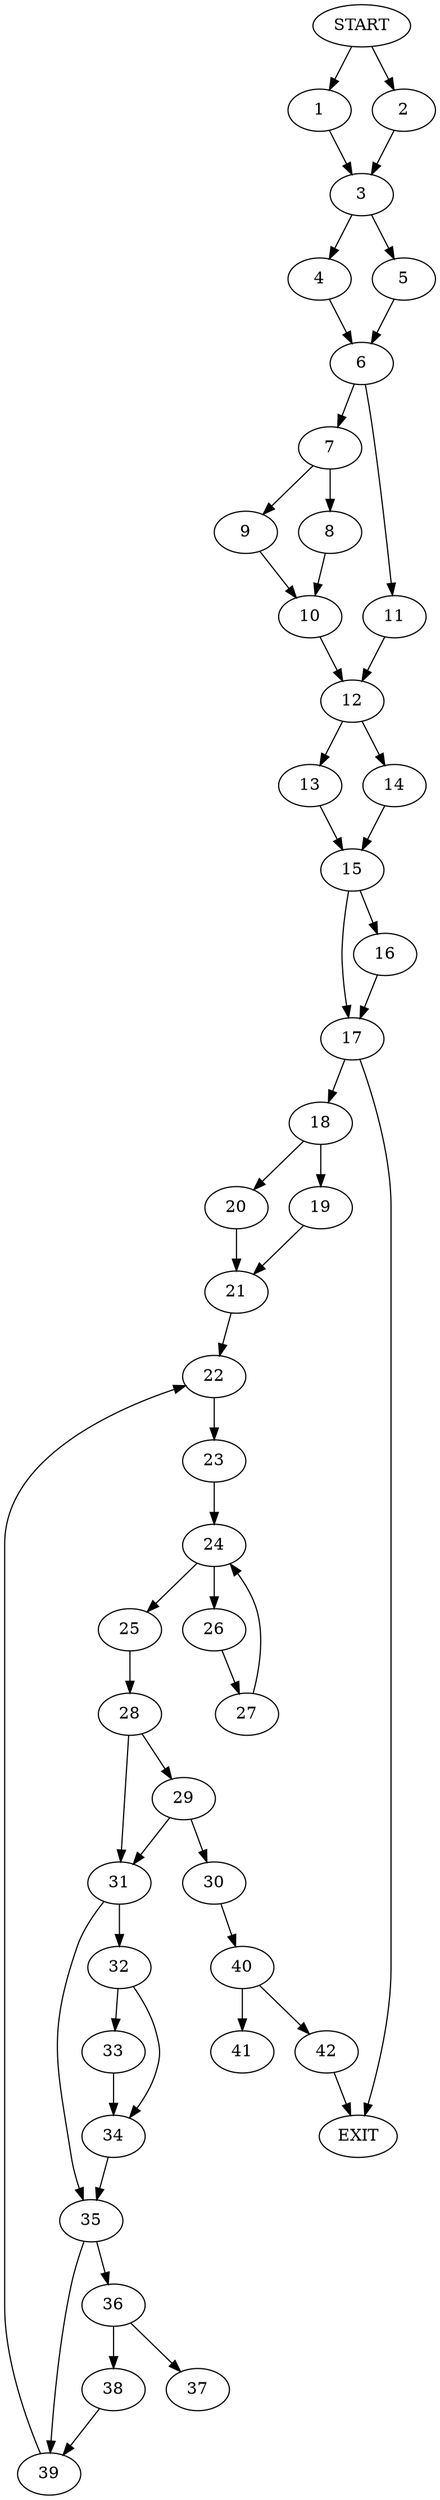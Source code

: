 digraph { 
0 [label="START"];
1;
2;
3;
4;
5;
6;
7;
8;
9;
10;
11;
12;
13;
14;
15;
16;
17;
18;
19;
20;
21;
22;
23;
24;
25;
26;
27;
28;
29;
30;
31;
32;
33;
34;
35;
36;
37;
38;
39;
40;
41;
42;
43[label="EXIT"];
0 -> 1;
0 -> 2;
1 -> 3;
2 -> 3;
3 -> 4;
3 -> 5;
4 -> 6;
5 -> 6;
6 -> 7;
6 -> 11;
7 -> 8;
7 -> 9;
8 -> 10;
9 -> 10;
10 -> 12;
11 -> 12;
12 -> 14;
12 -> 13;
13 -> 15;
14 -> 15;
15 -> 17;
15 -> 16;
16 -> 17;
17 -> 18;
17 -> 43;
18 -> 19;
18 -> 20;
19 -> 21;
20 -> 21;
21 -> 22;
22 -> 23;
23 -> 24;
24 -> 26;
24 -> 25;
25 -> 28;
26 -> 27;
27 -> 24;
28 -> 31;
28 -> 29;
29 -> 30;
29 -> 31;
30 -> 40;
31 -> 32;
31 -> 35;
32 -> 33;
32 -> 34;
33 -> 34;
34 -> 35;
35 -> 36;
35 -> 39;
36 -> 37;
36 -> 38;
38 -> 39;
39 -> 22;
40 -> 41;
40 -> 42;
42 -> 43;
}